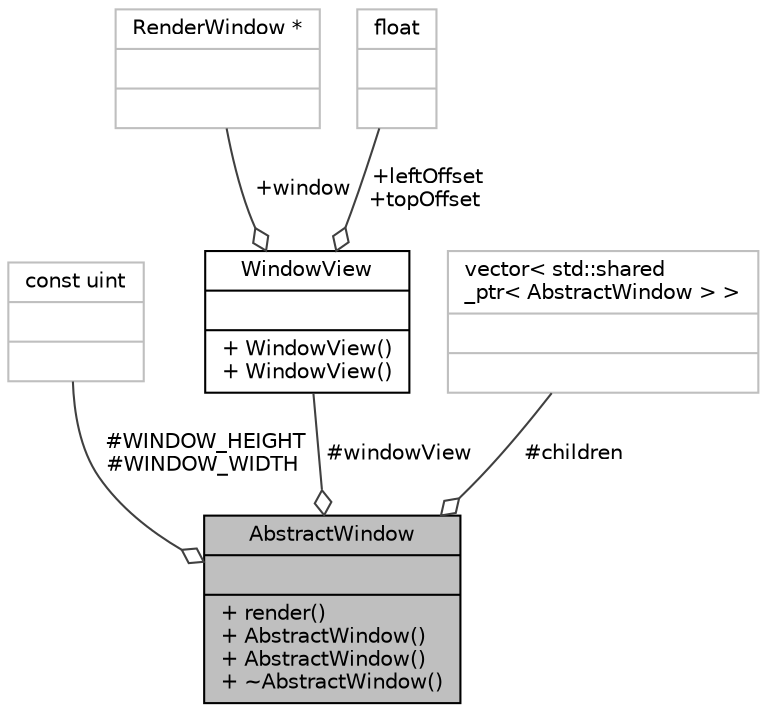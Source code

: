 digraph "AbstractWindow"
{
 // INTERACTIVE_SVG=YES
 // LATEX_PDF_SIZE
  bgcolor="transparent";
  edge [fontname="Helvetica",fontsize="10",labelfontname="Helvetica",labelfontsize="10"];
  node [fontname="Helvetica",fontsize="10",shape=record];
  Node1 [label="{AbstractWindow\n||+ render()\l+ AbstractWindow()\l+ AbstractWindow()\l+ ~AbstractWindow()\l}",height=0.2,width=0.4,color="black", fillcolor="grey75", style="filled", fontcolor="black",tooltip="Contains main SFML functions."];
  Node2 -> Node1 [color="grey25",fontsize="10",style="solid",label=" #WINDOW_HEIGHT\n#WINDOW_WIDTH" ,arrowhead="odiamond",fontname="Helvetica"];
  Node2 [label="{const uint\n||}",height=0.2,width=0.4,color="grey75",tooltip=" "];
  Node3 -> Node1 [color="grey25",fontsize="10",style="solid",label=" #windowView" ,arrowhead="odiamond",fontname="Helvetica"];
  Node3 [label="{WindowView\n||+ WindowView()\l+ WindowView()\l}",height=0.2,width=0.4,color="black",URL="$struct_window_view.html",tooltip="Struct that contains the sf::RenderWindow nad offset of elements to render."];
  Node4 -> Node3 [color="grey25",fontsize="10",style="solid",label=" +window" ,arrowhead="odiamond",fontname="Helvetica"];
  Node4 [label="{RenderWindow *\n||}",height=0.2,width=0.4,color="grey75",tooltip=" "];
  Node5 -> Node3 [color="grey25",fontsize="10",style="solid",label=" +leftOffset\n+topOffset" ,arrowhead="odiamond",fontname="Helvetica"];
  Node5 [label="{float\n||}",height=0.2,width=0.4,color="grey75",tooltip=" "];
  Node6 -> Node1 [color="grey25",fontsize="10",style="solid",label=" #children" ,arrowhead="odiamond",fontname="Helvetica"];
  Node6 [label="{vector\< std::shared\l_ptr\< AbstractWindow \> \>\n||}",height=0.2,width=0.4,color="grey75",tooltip=" "];
}
